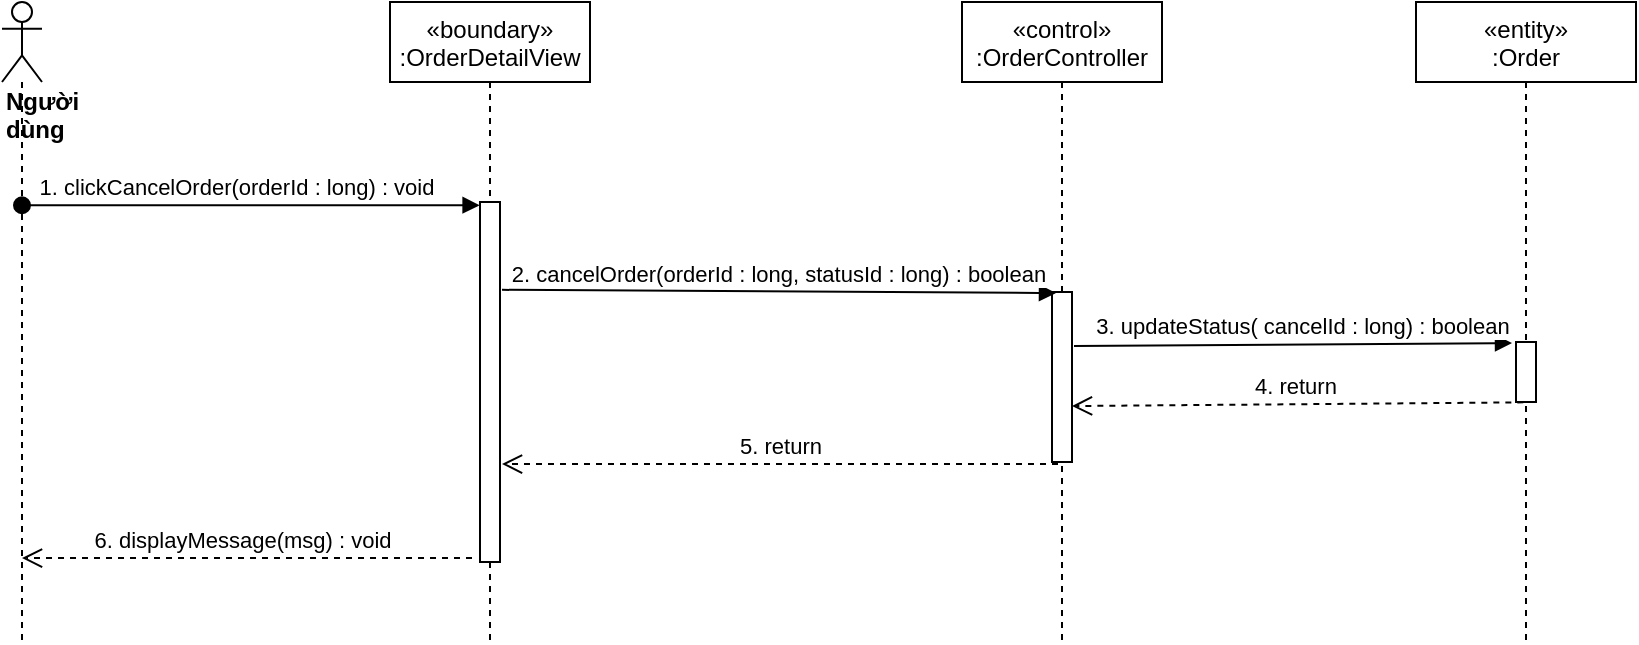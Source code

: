 <mxfile version="14.7.0" type="device"><diagram id="tzgrnkL6Tdmb68JfCZ-V" name="Page-1"><mxGraphModel dx="1108" dy="425" grid="1" gridSize="10" guides="1" tooltips="1" connect="1" arrows="1" fold="1" page="1" pageScale="1" pageWidth="827" pageHeight="1169" math="0" shadow="0"><root><mxCell id="0"/><mxCell id="1" parent="0"/><mxCell id="OVO0menMWDKUEy_TGuxL-1" value="«boundary»&#10;:OrderDetailView" style="shape=umlLifeline;perimeter=lifelinePerimeter;container=1;collapsible=0;recursiveResize=0;rounded=0;shadow=0;strokeWidth=1;" parent="1" vertex="1"><mxGeometry x="314" y="80" width="100" height="320" as="geometry"/></mxCell><mxCell id="OVO0menMWDKUEy_TGuxL-2" value="" style="points=[];perimeter=orthogonalPerimeter;rounded=0;shadow=0;strokeWidth=1;" parent="OVO0menMWDKUEy_TGuxL-1" vertex="1"><mxGeometry x="45" y="100" width="10" height="180" as="geometry"/></mxCell><mxCell id="OVO0menMWDKUEy_TGuxL-4" value="«control»&#10;:OrderController" style="shape=umlLifeline;perimeter=lifelinePerimeter;container=1;collapsible=0;recursiveResize=0;rounded=0;shadow=0;strokeWidth=1;" parent="1" vertex="1"><mxGeometry x="600" y="80" width="100" height="320" as="geometry"/></mxCell><mxCell id="OVO0menMWDKUEy_TGuxL-5" value="" style="points=[];perimeter=orthogonalPerimeter;rounded=0;shadow=0;strokeWidth=1;" parent="OVO0menMWDKUEy_TGuxL-4" vertex="1"><mxGeometry x="45" y="145" width="10" height="85" as="geometry"/></mxCell><mxCell id="OVO0menMWDKUEy_TGuxL-6" value="&lt;div&gt;&lt;b&gt;Người dùng&lt;/b&gt;&lt;/div&gt;" style="shape=umlLifeline;participant=umlActor;perimeter=lifelinePerimeter;whiteSpace=wrap;html=1;container=1;collapsible=0;recursiveResize=0;verticalAlign=top;spacingTop=36;outlineConnect=0;align=left;" parent="1" vertex="1"><mxGeometry x="120" y="80" width="20" height="320" as="geometry"/></mxCell><mxCell id="OVO0menMWDKUEy_TGuxL-7" value="1. clickCancelOrder(orderId : long) : void" style="verticalAlign=bottom;startArrow=oval;endArrow=block;startSize=8;shadow=0;strokeWidth=1;entryX=-0.02;entryY=0.009;entryDx=0;entryDy=0;entryPerimeter=0;" parent="1" source="OVO0menMWDKUEy_TGuxL-6" target="OVO0menMWDKUEy_TGuxL-2" edge="1"><mxGeometry x="-0.06" relative="1" as="geometry"><mxPoint x="130" y="190" as="sourcePoint"/><mxPoint as="offset"/><mxPoint x="314.4" y="160.8" as="targetPoint"/></mxGeometry></mxCell><mxCell id="OVO0menMWDKUEy_TGuxL-10" value="2. cancelOrder(orderId : long, statusId : long) : boolean" style="html=1;verticalAlign=bottom;endArrow=block;exitX=1.1;exitY=0.244;exitDx=0;exitDy=0;exitPerimeter=0;entryX=0.2;entryY=0.006;entryDx=0;entryDy=0;entryPerimeter=0;" parent="1" source="OVO0menMWDKUEy_TGuxL-2" target="OVO0menMWDKUEy_TGuxL-5" edge="1"><mxGeometry width="80" relative="1" as="geometry"><mxPoint x="320" y="248" as="sourcePoint"/><mxPoint x="700" y="228" as="targetPoint"/></mxGeometry></mxCell><mxCell id="OVO0menMWDKUEy_TGuxL-12" value="«entity»&#10;:Order" style="shape=umlLifeline;perimeter=lifelinePerimeter;container=1;collapsible=0;recursiveResize=0;rounded=0;shadow=0;strokeWidth=1;" parent="1" vertex="1"><mxGeometry x="827" y="80" width="110" height="320" as="geometry"/></mxCell><mxCell id="OVO0menMWDKUEy_TGuxL-13" value="" style="points=[];perimeter=orthogonalPerimeter;rounded=0;shadow=0;strokeWidth=1;" parent="OVO0menMWDKUEy_TGuxL-12" vertex="1"><mxGeometry x="50" y="170" width="10" height="30" as="geometry"/></mxCell><mxCell id="OVO0menMWDKUEy_TGuxL-14" value="3. updateStatus( cancelId : long) : boolean" style="html=1;verticalAlign=bottom;endArrow=block;entryX=-0.2;entryY=0.017;entryDx=0;entryDy=0;entryPerimeter=0;exitX=1.1;exitY=0.318;exitDx=0;exitDy=0;exitPerimeter=0;" parent="1" source="OVO0menMWDKUEy_TGuxL-5" target="OVO0menMWDKUEy_TGuxL-13" edge="1"><mxGeometry x="0.041" width="80" relative="1" as="geometry"><mxPoint x="680" y="256" as="sourcePoint"/><mxPoint x="1110" y="297" as="targetPoint"/><mxPoint as="offset"/></mxGeometry></mxCell><mxCell id="OVO0menMWDKUEy_TGuxL-15" value="4. return&amp;nbsp;" style="html=1;verticalAlign=bottom;endArrow=open;dashed=1;endSize=8;exitX=0.367;exitY=1.006;exitDx=0;exitDy=0;exitPerimeter=0;entryX=1;entryY=0.671;entryDx=0;entryDy=0;entryPerimeter=0;" parent="1" source="OVO0menMWDKUEy_TGuxL-13" target="OVO0menMWDKUEy_TGuxL-5" edge="1"><mxGeometry relative="1" as="geometry"><mxPoint x="1000" y="360" as="sourcePoint"/><mxPoint x="997" y="311.2" as="targetPoint"/></mxGeometry></mxCell><mxCell id="2f3ZUtpTjbCD74qV31JD-1" value="&lt;span style=&quot;color: rgb(0 , 0 , 0) ; font-family: &amp;#34;helvetica&amp;#34; ; font-size: 11px ; font-style: normal ; font-weight: 400 ; letter-spacing: normal ; text-align: center ; text-indent: 0px ; text-transform: none ; word-spacing: 0px ; background-color: rgb(255 , 255 , 255) ; display: inline ; float: none&quot;&gt;6. displayMessage(msg) : void&lt;/span&gt;" style="html=1;verticalAlign=bottom;endArrow=open;dashed=1;endSize=8;exitX=-0.4;exitY=0.989;exitDx=0;exitDy=0;exitPerimeter=0;" edge="1" parent="1" source="OVO0menMWDKUEy_TGuxL-2" target="OVO0menMWDKUEy_TGuxL-6"><mxGeometry x="0.02" relative="1" as="geometry"><mxPoint x="600" y="220" as="sourcePoint"/><mxPoint x="520" y="220" as="targetPoint"/><mxPoint as="offset"/></mxGeometry></mxCell><mxCell id="2f3ZUtpTjbCD74qV31JD-2" value="5. return" style="html=1;verticalAlign=bottom;endArrow=open;dashed=1;endSize=8;entryX=1.1;entryY=0.728;entryDx=0;entryDy=0;entryPerimeter=0;exitX=0.3;exitY=1.012;exitDx=0;exitDy=0;exitPerimeter=0;" edge="1" parent="1" source="OVO0menMWDKUEy_TGuxL-5" target="OVO0menMWDKUEy_TGuxL-2"><mxGeometry relative="1" as="geometry"><mxPoint x="600" y="260" as="sourcePoint"/><mxPoint x="520" y="260" as="targetPoint"/></mxGeometry></mxCell></root></mxGraphModel></diagram></mxfile>